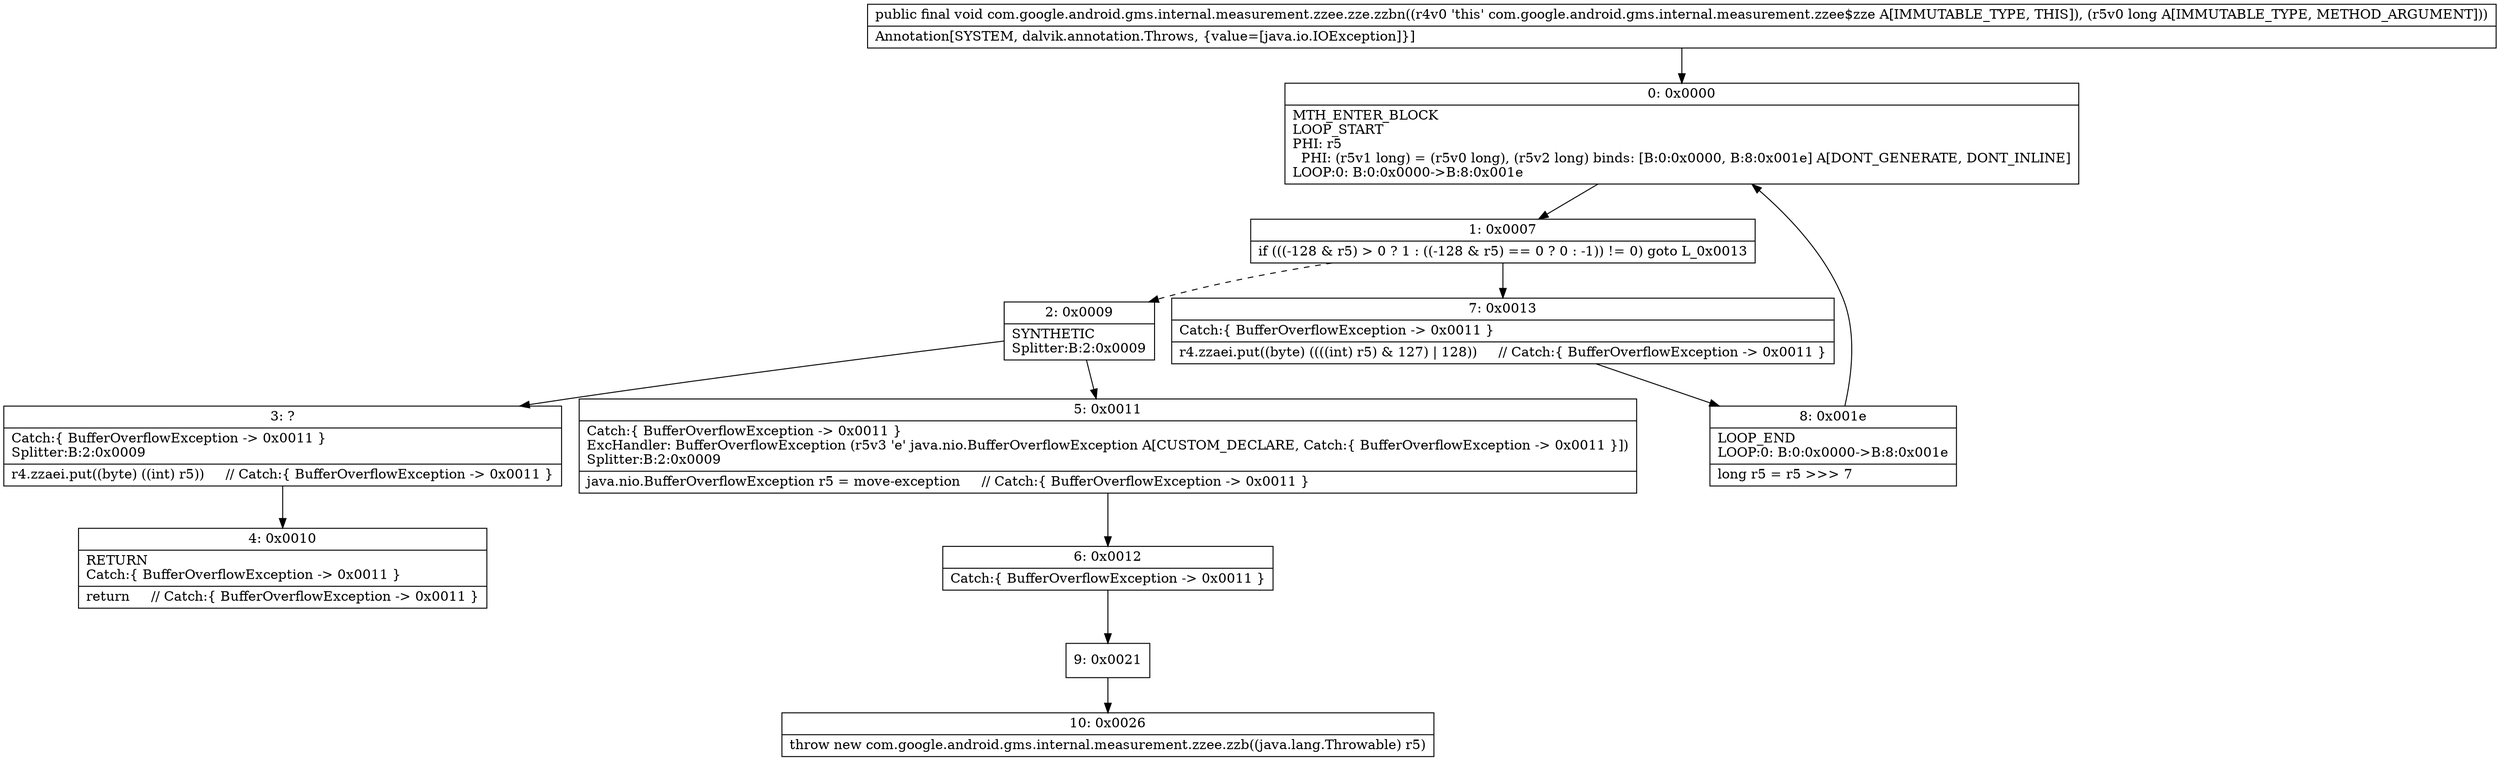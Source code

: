digraph "CFG forcom.google.android.gms.internal.measurement.zzee.zze.zzbn(J)V" {
Node_0 [shape=record,label="{0\:\ 0x0000|MTH_ENTER_BLOCK\lLOOP_START\lPHI: r5 \l  PHI: (r5v1 long) = (r5v0 long), (r5v2 long) binds: [B:0:0x0000, B:8:0x001e] A[DONT_GENERATE, DONT_INLINE]\lLOOP:0: B:0:0x0000\-\>B:8:0x001e\l}"];
Node_1 [shape=record,label="{1\:\ 0x0007|if (((\-128 & r5) \> 0 ? 1 : ((\-128 & r5) == 0 ? 0 : \-1)) != 0) goto L_0x0013\l}"];
Node_2 [shape=record,label="{2\:\ 0x0009|SYNTHETIC\lSplitter:B:2:0x0009\l}"];
Node_3 [shape=record,label="{3\:\ ?|Catch:\{ BufferOverflowException \-\> 0x0011 \}\lSplitter:B:2:0x0009\l|r4.zzaei.put((byte) ((int) r5))     \/\/ Catch:\{ BufferOverflowException \-\> 0x0011 \}\l}"];
Node_4 [shape=record,label="{4\:\ 0x0010|RETURN\lCatch:\{ BufferOverflowException \-\> 0x0011 \}\l|return     \/\/ Catch:\{ BufferOverflowException \-\> 0x0011 \}\l}"];
Node_5 [shape=record,label="{5\:\ 0x0011|Catch:\{ BufferOverflowException \-\> 0x0011 \}\lExcHandler: BufferOverflowException (r5v3 'e' java.nio.BufferOverflowException A[CUSTOM_DECLARE, Catch:\{ BufferOverflowException \-\> 0x0011 \}])\lSplitter:B:2:0x0009\l|java.nio.BufferOverflowException r5 = move\-exception     \/\/ Catch:\{ BufferOverflowException \-\> 0x0011 \}\l}"];
Node_6 [shape=record,label="{6\:\ 0x0012|Catch:\{ BufferOverflowException \-\> 0x0011 \}\l}"];
Node_7 [shape=record,label="{7\:\ 0x0013|Catch:\{ BufferOverflowException \-\> 0x0011 \}\l|r4.zzaei.put((byte) ((((int) r5) & 127) \| 128))     \/\/ Catch:\{ BufferOverflowException \-\> 0x0011 \}\l}"];
Node_8 [shape=record,label="{8\:\ 0x001e|LOOP_END\lLOOP:0: B:0:0x0000\-\>B:8:0x001e\l|long r5 = r5 \>\>\> 7\l}"];
Node_9 [shape=record,label="{9\:\ 0x0021}"];
Node_10 [shape=record,label="{10\:\ 0x0026|throw new com.google.android.gms.internal.measurement.zzee.zzb((java.lang.Throwable) r5)\l}"];
MethodNode[shape=record,label="{public final void com.google.android.gms.internal.measurement.zzee.zze.zzbn((r4v0 'this' com.google.android.gms.internal.measurement.zzee$zze A[IMMUTABLE_TYPE, THIS]), (r5v0 long A[IMMUTABLE_TYPE, METHOD_ARGUMENT]))  | Annotation[SYSTEM, dalvik.annotation.Throws, \{value=[java.io.IOException]\}]\l}"];
MethodNode -> Node_0;
Node_0 -> Node_1;
Node_1 -> Node_2[style=dashed];
Node_1 -> Node_7;
Node_2 -> Node_3;
Node_2 -> Node_5;
Node_3 -> Node_4;
Node_5 -> Node_6;
Node_6 -> Node_9;
Node_7 -> Node_8;
Node_8 -> Node_0;
Node_9 -> Node_10;
}

